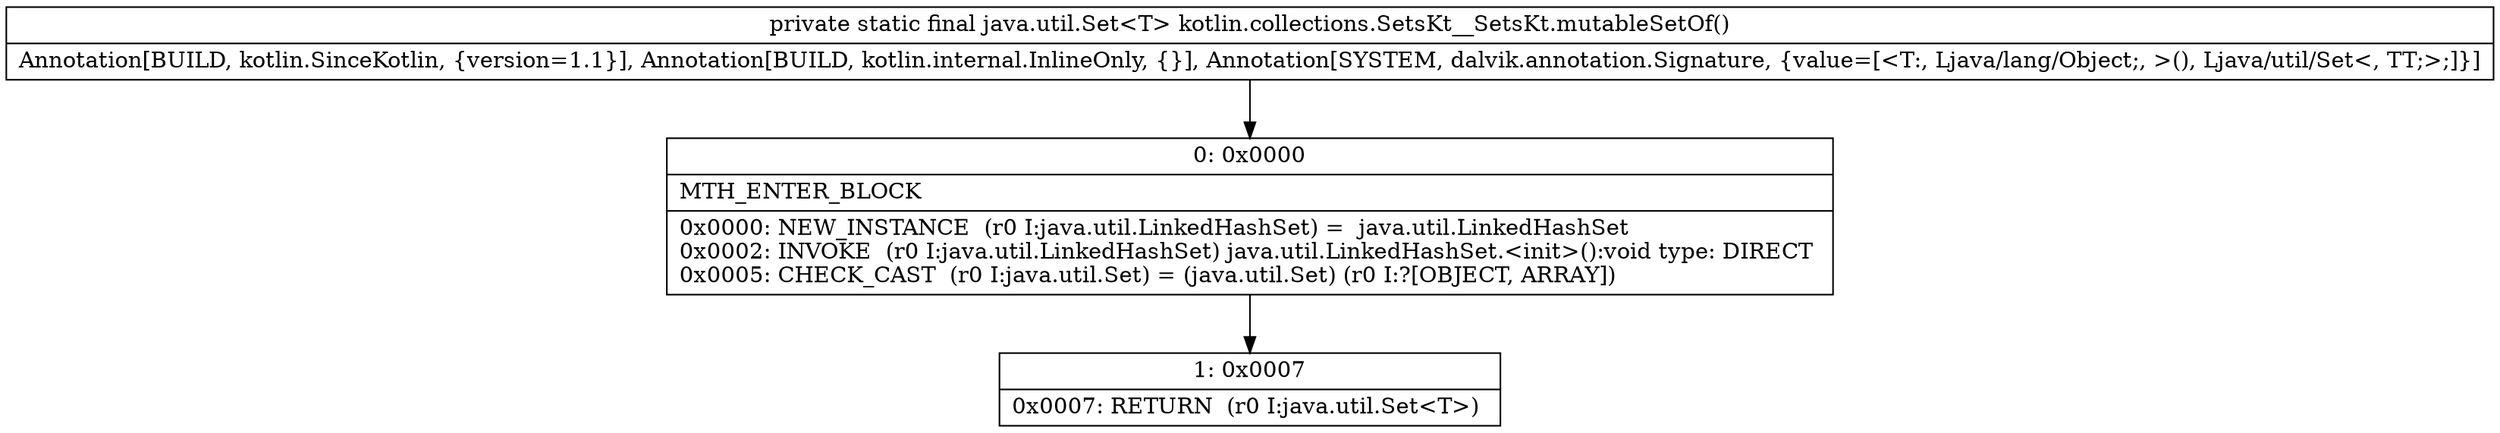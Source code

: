 digraph "CFG forkotlin.collections.SetsKt__SetsKt.mutableSetOf()Ljava\/util\/Set;" {
Node_0 [shape=record,label="{0\:\ 0x0000|MTH_ENTER_BLOCK\l|0x0000: NEW_INSTANCE  (r0 I:java.util.LinkedHashSet) =  java.util.LinkedHashSet \l0x0002: INVOKE  (r0 I:java.util.LinkedHashSet) java.util.LinkedHashSet.\<init\>():void type: DIRECT \l0x0005: CHECK_CAST  (r0 I:java.util.Set) = (java.util.Set) (r0 I:?[OBJECT, ARRAY]) \l}"];
Node_1 [shape=record,label="{1\:\ 0x0007|0x0007: RETURN  (r0 I:java.util.Set\<T\>) \l}"];
MethodNode[shape=record,label="{private static final java.util.Set\<T\> kotlin.collections.SetsKt__SetsKt.mutableSetOf()  | Annotation[BUILD, kotlin.SinceKotlin, \{version=1.1\}], Annotation[BUILD, kotlin.internal.InlineOnly, \{\}], Annotation[SYSTEM, dalvik.annotation.Signature, \{value=[\<T:, Ljava\/lang\/Object;, \>(), Ljava\/util\/Set\<, TT;\>;]\}]\l}"];
MethodNode -> Node_0;
Node_0 -> Node_1;
}

